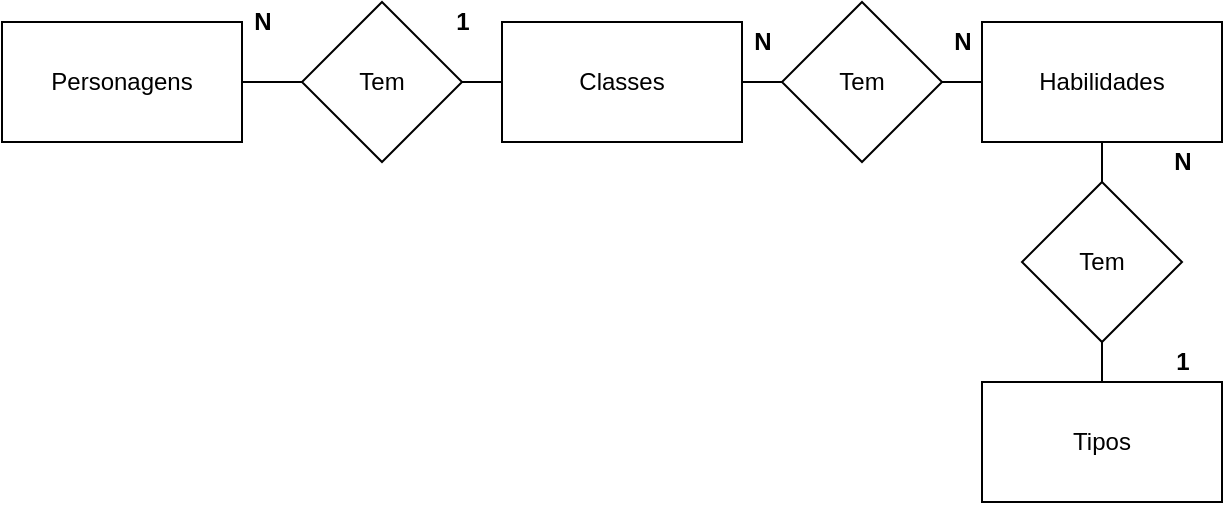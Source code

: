 <mxfile version="14.1.8" type="device"><diagram id="C04xj3wfm0SWj5AMAbGs" name="Página-1"><mxGraphModel dx="749" dy="556" grid="1" gridSize="10" guides="1" tooltips="1" connect="1" arrows="1" fold="1" page="1" pageScale="1" pageWidth="827" pageHeight="1169" math="0" shadow="0"><root><mxCell id="0"/><mxCell id="1" parent="0"/><mxCell id="LUvYP5PHoppjK0mQ4tNR-8" style="edgeStyle=orthogonalEdgeStyle;rounded=0;orthogonalLoop=1;jettySize=auto;html=1;exitX=1;exitY=0.5;exitDx=0;exitDy=0;entryX=0;entryY=0.5;entryDx=0;entryDy=0;endArrow=none;endFill=0;" edge="1" parent="1" source="LUvYP5PHoppjK0mQ4tNR-1" target="LUvYP5PHoppjK0mQ4tNR-5"><mxGeometry relative="1" as="geometry"/></mxCell><mxCell id="LUvYP5PHoppjK0mQ4tNR-1" value="Personagens" style="rounded=0;whiteSpace=wrap;html=1;" vertex="1" parent="1"><mxGeometry x="70" y="170" width="120" height="60" as="geometry"/></mxCell><mxCell id="LUvYP5PHoppjK0mQ4tNR-12" style="edgeStyle=orthogonalEdgeStyle;rounded=0;orthogonalLoop=1;jettySize=auto;html=1;exitX=0.5;exitY=1;exitDx=0;exitDy=0;entryX=0.5;entryY=0;entryDx=0;entryDy=0;endArrow=none;endFill=0;" edge="1" parent="1" source="LUvYP5PHoppjK0mQ4tNR-2" target="LUvYP5PHoppjK0mQ4tNR-7"><mxGeometry relative="1" as="geometry"/></mxCell><mxCell id="LUvYP5PHoppjK0mQ4tNR-2" value="Habilidades" style="whiteSpace=wrap;html=1;" vertex="1" parent="1"><mxGeometry x="560" y="170" width="120" height="60" as="geometry"/></mxCell><mxCell id="LUvYP5PHoppjK0mQ4tNR-10" value="" style="edgeStyle=orthogonalEdgeStyle;rounded=0;orthogonalLoop=1;jettySize=auto;html=1;endArrow=none;endFill=0;" edge="1" parent="1" source="LUvYP5PHoppjK0mQ4tNR-3" target="LUvYP5PHoppjK0mQ4tNR-6"><mxGeometry relative="1" as="geometry"/></mxCell><mxCell id="LUvYP5PHoppjK0mQ4tNR-3" value="Classes" style="whiteSpace=wrap;html=1;" vertex="1" parent="1"><mxGeometry x="320" y="170" width="120" height="60" as="geometry"/></mxCell><mxCell id="LUvYP5PHoppjK0mQ4tNR-4" value="Tipos" style="whiteSpace=wrap;html=1;" vertex="1" parent="1"><mxGeometry x="560" y="350" width="120" height="60" as="geometry"/></mxCell><mxCell id="LUvYP5PHoppjK0mQ4tNR-9" value="" style="edgeStyle=orthogonalEdgeStyle;rounded=0;orthogonalLoop=1;jettySize=auto;html=1;endArrow=none;endFill=0;" edge="1" parent="1" source="LUvYP5PHoppjK0mQ4tNR-5" target="LUvYP5PHoppjK0mQ4tNR-3"><mxGeometry relative="1" as="geometry"/></mxCell><mxCell id="LUvYP5PHoppjK0mQ4tNR-5" value="Tem" style="rhombus;whiteSpace=wrap;html=1;" vertex="1" parent="1"><mxGeometry x="220" y="160" width="80" height="80" as="geometry"/></mxCell><mxCell id="LUvYP5PHoppjK0mQ4tNR-11" value="" style="edgeStyle=orthogonalEdgeStyle;rounded=0;orthogonalLoop=1;jettySize=auto;html=1;endArrow=none;endFill=0;" edge="1" parent="1" source="LUvYP5PHoppjK0mQ4tNR-6" target="LUvYP5PHoppjK0mQ4tNR-2"><mxGeometry relative="1" as="geometry"/></mxCell><mxCell id="LUvYP5PHoppjK0mQ4tNR-6" value="Tem" style="rhombus;whiteSpace=wrap;html=1;" vertex="1" parent="1"><mxGeometry x="460" y="160" width="80" height="80" as="geometry"/></mxCell><mxCell id="LUvYP5PHoppjK0mQ4tNR-13" value="" style="edgeStyle=orthogonalEdgeStyle;rounded=0;orthogonalLoop=1;jettySize=auto;html=1;endArrow=none;endFill=0;" edge="1" parent="1" source="LUvYP5PHoppjK0mQ4tNR-7" target="LUvYP5PHoppjK0mQ4tNR-4"><mxGeometry relative="1" as="geometry"/></mxCell><mxCell id="LUvYP5PHoppjK0mQ4tNR-7" value="Tem" style="rhombus;whiteSpace=wrap;html=1;" vertex="1" parent="1"><mxGeometry x="580" y="250" width="80" height="80" as="geometry"/></mxCell><mxCell id="LUvYP5PHoppjK0mQ4tNR-14" value="&lt;b&gt;N&lt;/b&gt;" style="text;html=1;align=center;verticalAlign=middle;resizable=0;points=[];autosize=1;" vertex="1" parent="1"><mxGeometry x="190" y="160" width="20" height="20" as="geometry"/></mxCell><mxCell id="LUvYP5PHoppjK0mQ4tNR-15" value="&lt;b&gt;1&lt;/b&gt;" style="text;html=1;align=center;verticalAlign=middle;resizable=0;points=[];autosize=1;" vertex="1" parent="1"><mxGeometry x="290" y="160" width="20" height="20" as="geometry"/></mxCell><mxCell id="LUvYP5PHoppjK0mQ4tNR-16" value="&lt;b&gt;N&lt;/b&gt;" style="text;html=1;align=center;verticalAlign=middle;resizable=0;points=[];autosize=1;" vertex="1" parent="1"><mxGeometry x="440" y="170" width="20" height="20" as="geometry"/></mxCell><mxCell id="LUvYP5PHoppjK0mQ4tNR-17" value="&lt;b&gt;N&lt;/b&gt;" style="text;html=1;align=center;verticalAlign=middle;resizable=0;points=[];autosize=1;" vertex="1" parent="1"><mxGeometry x="540" y="170" width="20" height="20" as="geometry"/></mxCell><mxCell id="LUvYP5PHoppjK0mQ4tNR-18" value="&lt;b&gt;N&lt;/b&gt;" style="text;html=1;align=center;verticalAlign=middle;resizable=0;points=[];autosize=1;" vertex="1" parent="1"><mxGeometry x="650" y="230" width="20" height="20" as="geometry"/></mxCell><mxCell id="LUvYP5PHoppjK0mQ4tNR-19" value="&lt;b&gt;1&lt;/b&gt;" style="text;html=1;align=center;verticalAlign=middle;resizable=0;points=[];autosize=1;" vertex="1" parent="1"><mxGeometry x="650" y="330" width="20" height="20" as="geometry"/></mxCell></root></mxGraphModel></diagram></mxfile>